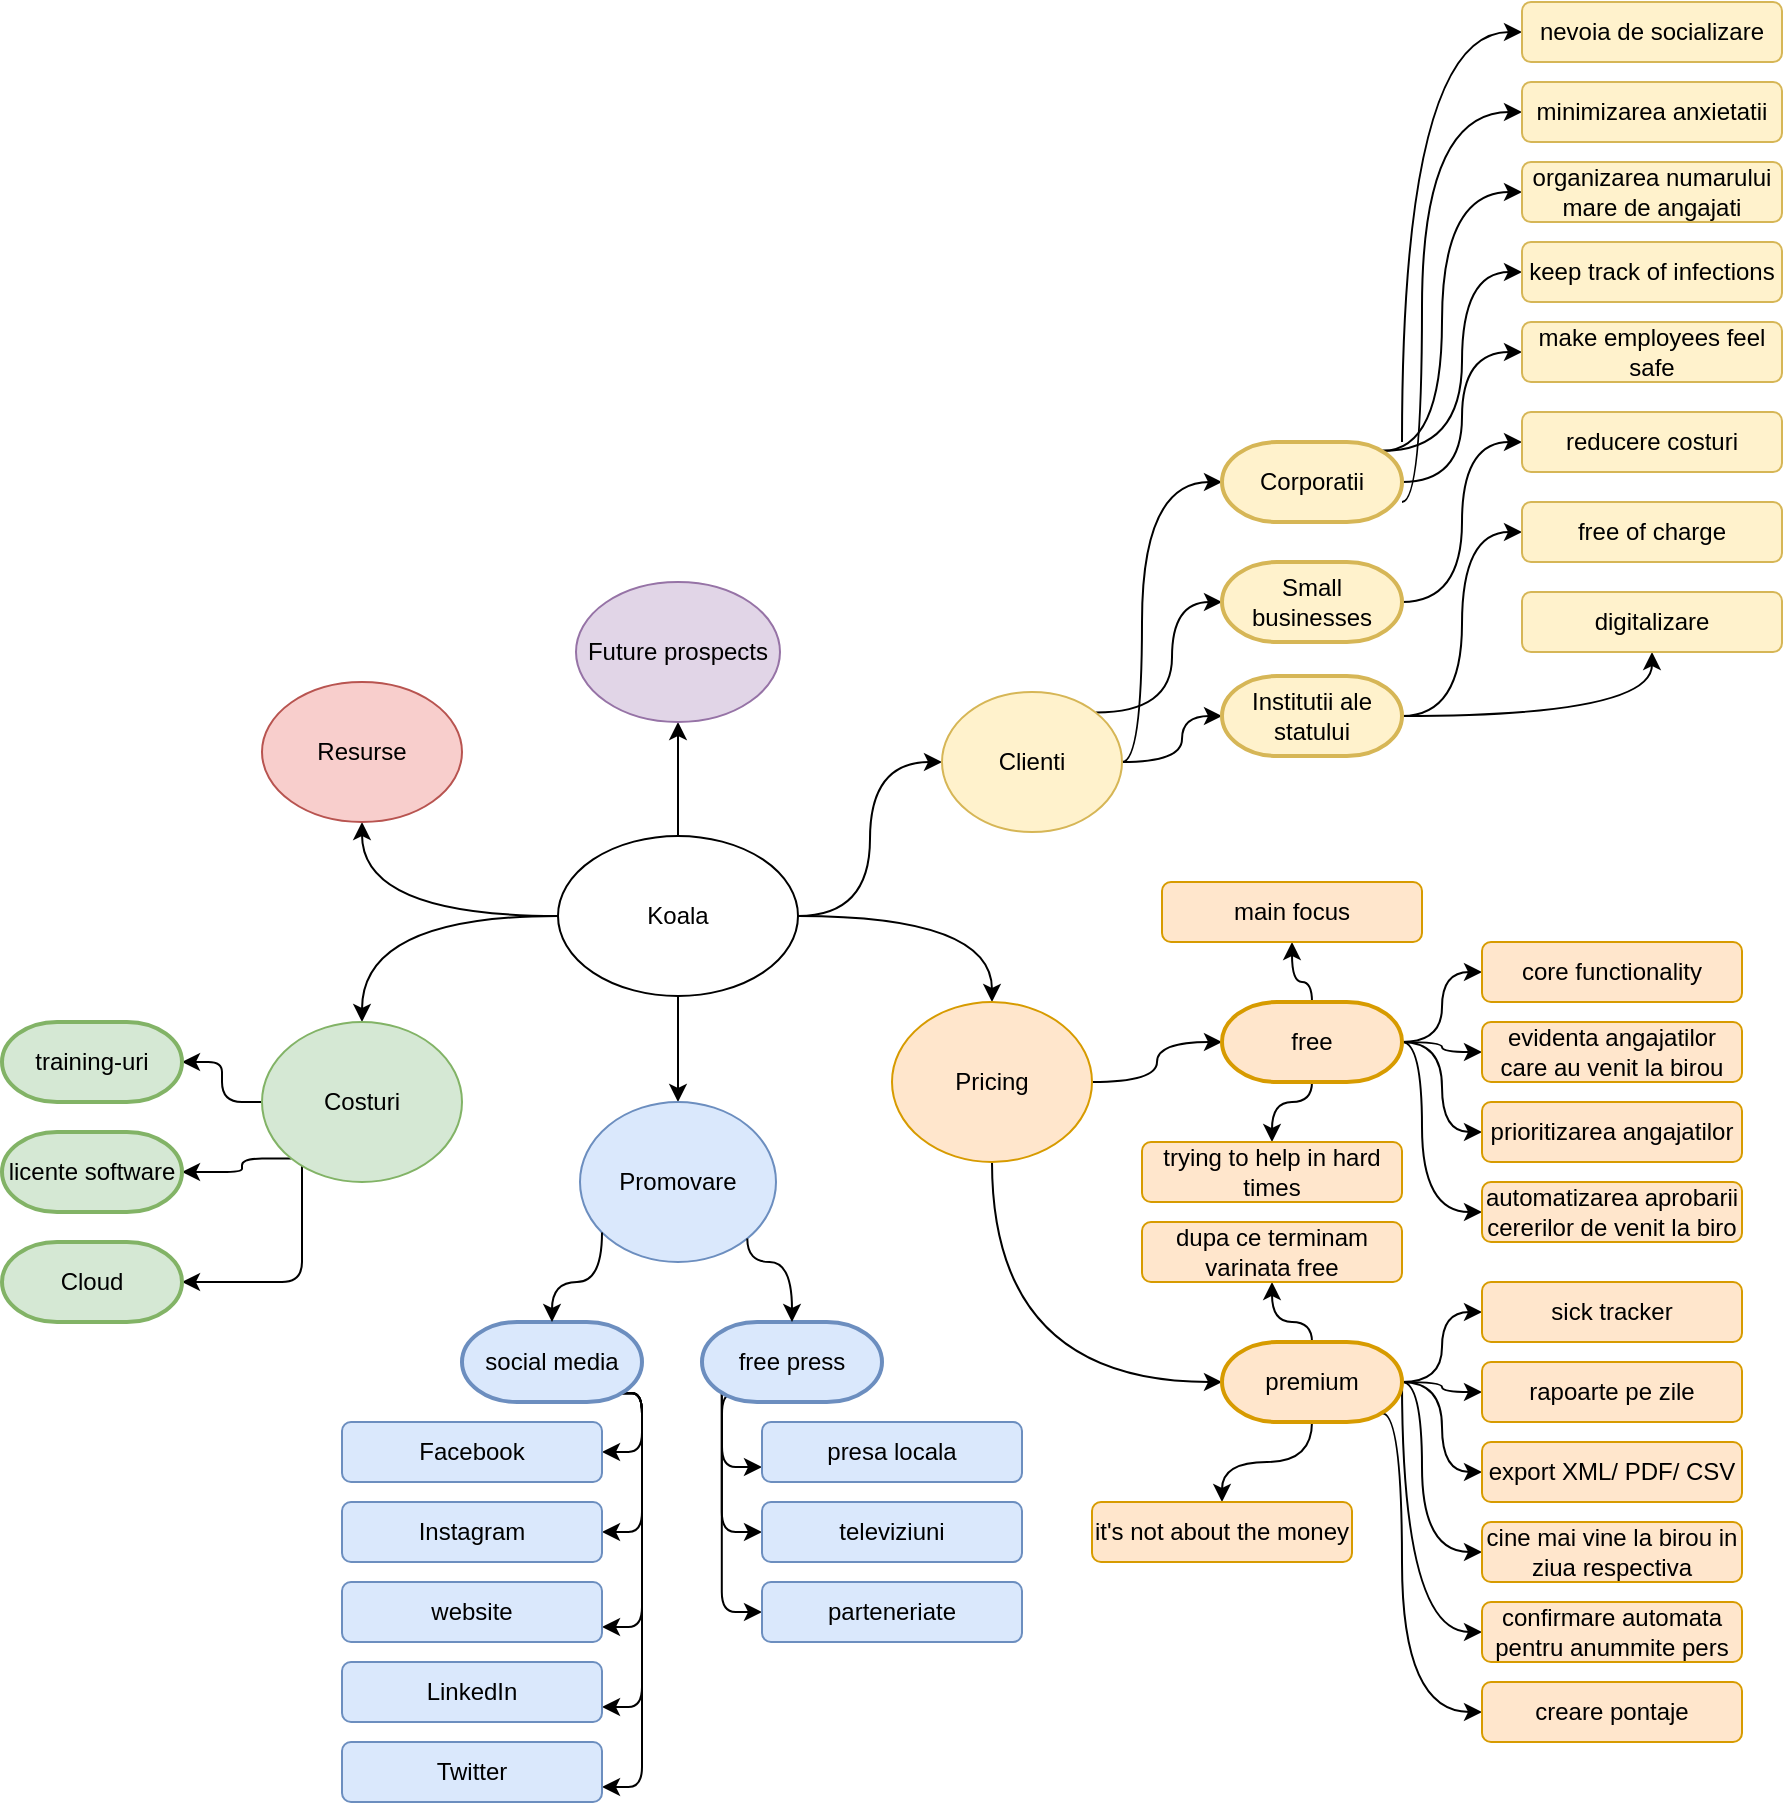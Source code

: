 <mxfile version="13.9.2" type="github">
  <diagram id="Va_Q2Z6FjLkRy5wQm_DS" name="Page-1">
    <mxGraphModel dx="946" dy="646" grid="1" gridSize="10" guides="1" tooltips="1" connect="1" arrows="1" fold="1" page="1" pageScale="1" pageWidth="2336" pageHeight="1654" math="0" shadow="0">
      <root>
        <mxCell id="0" />
        <mxCell id="1" parent="0" />
        <mxCell id="2nVb03XnOFbqIxCRd-F6-5" style="edgeStyle=orthogonalEdgeStyle;orthogonalLoop=1;jettySize=auto;html=1;entryX=0;entryY=0.5;entryDx=0;entryDy=0;curved=1;" parent="1" source="2nVb03XnOFbqIxCRd-F6-1" target="2nVb03XnOFbqIxCRd-F6-2" edge="1">
          <mxGeometry relative="1" as="geometry" />
        </mxCell>
        <mxCell id="2nVb03XnOFbqIxCRd-F6-8" style="edgeStyle=orthogonalEdgeStyle;curved=1;orthogonalLoop=1;jettySize=auto;html=1;" parent="1" source="2nVb03XnOFbqIxCRd-F6-1" target="2nVb03XnOFbqIxCRd-F6-6" edge="1">
          <mxGeometry relative="1" as="geometry" />
        </mxCell>
        <mxCell id="2nVb03XnOFbqIxCRd-F6-10" style="edgeStyle=orthogonalEdgeStyle;curved=1;orthogonalLoop=1;jettySize=auto;html=1;entryX=0.5;entryY=0;entryDx=0;entryDy=0;" parent="1" source="2nVb03XnOFbqIxCRd-F6-1" target="2nVb03XnOFbqIxCRd-F6-9" edge="1">
          <mxGeometry relative="1" as="geometry" />
        </mxCell>
        <mxCell id="2nVb03XnOFbqIxCRd-F6-12" style="edgeStyle=orthogonalEdgeStyle;curved=1;orthogonalLoop=1;jettySize=auto;html=1;" parent="1" source="2nVb03XnOFbqIxCRd-F6-1" target="2nVb03XnOFbqIxCRd-F6-11" edge="1">
          <mxGeometry relative="1" as="geometry" />
        </mxCell>
        <mxCell id="2nVb03XnOFbqIxCRd-F6-14" style="edgeStyle=orthogonalEdgeStyle;curved=1;orthogonalLoop=1;jettySize=auto;html=1;entryX=0.5;entryY=1;entryDx=0;entryDy=0;" parent="1" source="2nVb03XnOFbqIxCRd-F6-1" target="2nVb03XnOFbqIxCRd-F6-13" edge="1">
          <mxGeometry relative="1" as="geometry" />
        </mxCell>
        <mxCell id="2nVb03XnOFbqIxCRd-F6-16" style="edgeStyle=orthogonalEdgeStyle;curved=1;orthogonalLoop=1;jettySize=auto;html=1;entryX=0.5;entryY=1;entryDx=0;entryDy=0;" parent="1" source="2nVb03XnOFbqIxCRd-F6-1" target="2nVb03XnOFbqIxCRd-F6-15" edge="1">
          <mxGeometry relative="1" as="geometry" />
        </mxCell>
        <mxCell id="2nVb03XnOFbqIxCRd-F6-1" value="Koala" style="ellipse;whiteSpace=wrap;html=1;" parent="1" vertex="1">
          <mxGeometry x="1108" y="787" width="120" height="80" as="geometry" />
        </mxCell>
        <mxCell id="2nVb03XnOFbqIxCRd-F6-18" style="edgeStyle=orthogonalEdgeStyle;curved=1;orthogonalLoop=1;jettySize=auto;html=1;exitX=1;exitY=0.5;exitDx=0;exitDy=0;entryX=0;entryY=0.5;entryDx=0;entryDy=0;entryPerimeter=0;" parent="1" source="2nVb03XnOFbqIxCRd-F6-2" target="2nVb03XnOFbqIxCRd-F6-17" edge="1">
          <mxGeometry relative="1" as="geometry">
            <Array as="points">
              <mxPoint x="1400" y="750" />
              <mxPoint x="1400" y="610" />
            </Array>
          </mxGeometry>
        </mxCell>
        <mxCell id="2nVb03XnOFbqIxCRd-F6-22" style="edgeStyle=orthogonalEdgeStyle;curved=1;orthogonalLoop=1;jettySize=auto;html=1;entryX=0;entryY=0.5;entryDx=0;entryDy=0;entryPerimeter=0;" parent="1" source="2nVb03XnOFbqIxCRd-F6-2" target="2nVb03XnOFbqIxCRd-F6-21" edge="1">
          <mxGeometry relative="1" as="geometry">
            <Array as="points">
              <mxPoint x="1420" y="750" />
              <mxPoint x="1420" y="727" />
            </Array>
          </mxGeometry>
        </mxCell>
        <mxCell id="2nVb03XnOFbqIxCRd-F6-77" style="edgeStyle=orthogonalEdgeStyle;curved=1;orthogonalLoop=1;jettySize=auto;html=1;exitX=1;exitY=0;exitDx=0;exitDy=0;entryX=0;entryY=0.5;entryDx=0;entryDy=0;entryPerimeter=0;" parent="1" source="2nVb03XnOFbqIxCRd-F6-2" target="2nVb03XnOFbqIxCRd-F6-19" edge="1">
          <mxGeometry relative="1" as="geometry" />
        </mxCell>
        <mxCell id="2nVb03XnOFbqIxCRd-F6-2" value="Clienti" style="ellipse;whiteSpace=wrap;html=1;fillColor=#fff2cc;strokeColor=#d6b656;" parent="1" vertex="1">
          <mxGeometry x="1300" y="715" width="90" height="70" as="geometry" />
        </mxCell>
        <mxCell id="2nVb03XnOFbqIxCRd-F6-42" style="edgeStyle=orthogonalEdgeStyle;curved=1;orthogonalLoop=1;jettySize=auto;html=1;entryX=0;entryY=0.5;entryDx=0;entryDy=0;entryPerimeter=0;" parent="1" source="2nVb03XnOFbqIxCRd-F6-6" target="2nVb03XnOFbqIxCRd-F6-41" edge="1">
          <mxGeometry relative="1" as="geometry" />
        </mxCell>
        <mxCell id="2nVb03XnOFbqIxCRd-F6-44" style="edgeStyle=orthogonalEdgeStyle;curved=1;orthogonalLoop=1;jettySize=auto;html=1;entryX=0;entryY=0.5;entryDx=0;entryDy=0;entryPerimeter=0;exitX=0.5;exitY=1;exitDx=0;exitDy=0;" parent="1" source="2nVb03XnOFbqIxCRd-F6-6" target="2nVb03XnOFbqIxCRd-F6-43" edge="1">
          <mxGeometry relative="1" as="geometry" />
        </mxCell>
        <mxCell id="2nVb03XnOFbqIxCRd-F6-6" value="Pricing" style="ellipse;whiteSpace=wrap;html=1;fillColor=#ffe6cc;strokeColor=#d79b00;" parent="1" vertex="1">
          <mxGeometry x="1275" y="870" width="100" height="80" as="geometry" />
        </mxCell>
        <mxCell id="2nVb03XnOFbqIxCRd-F6-9" value="Promovare" style="ellipse;whiteSpace=wrap;html=1;fillColor=#dae8fc;strokeColor=#6c8ebf;" parent="1" vertex="1">
          <mxGeometry x="1119" y="920" width="98" height="80" as="geometry" />
        </mxCell>
        <mxCell id="upSCspArTriGyhxUzlXV-28" style="edgeStyle=orthogonalEdgeStyle;rounded=1;orthogonalLoop=1;jettySize=auto;html=1;exitX=0;exitY=0.5;exitDx=0;exitDy=0;" edge="1" parent="1" source="2nVb03XnOFbqIxCRd-F6-11" target="upSCspArTriGyhxUzlXV-24">
          <mxGeometry relative="1" as="geometry" />
        </mxCell>
        <mxCell id="upSCspArTriGyhxUzlXV-30" style="edgeStyle=orthogonalEdgeStyle;rounded=1;orthogonalLoop=1;jettySize=auto;html=1;exitX=0;exitY=1;exitDx=0;exitDy=0;strokeColor=none;" edge="1" parent="1" source="2nVb03XnOFbqIxCRd-F6-11" target="upSCspArTriGyhxUzlXV-25">
          <mxGeometry relative="1" as="geometry" />
        </mxCell>
        <mxCell id="upSCspArTriGyhxUzlXV-31" style="edgeStyle=orthogonalEdgeStyle;rounded=1;orthogonalLoop=1;jettySize=auto;html=1;exitX=0;exitY=1;exitDx=0;exitDy=0;" edge="1" parent="1" source="2nVb03XnOFbqIxCRd-F6-11" target="upSCspArTriGyhxUzlXV-25">
          <mxGeometry relative="1" as="geometry">
            <Array as="points">
              <mxPoint x="950" y="948" />
              <mxPoint x="950" y="955" />
            </Array>
          </mxGeometry>
        </mxCell>
        <mxCell id="upSCspArTriGyhxUzlXV-34" style="edgeStyle=orthogonalEdgeStyle;rounded=1;orthogonalLoop=1;jettySize=auto;html=1;entryX=1;entryY=0.5;entryDx=0;entryDy=0;entryPerimeter=0;" edge="1" parent="1" source="2nVb03XnOFbqIxCRd-F6-11" target="upSCspArTriGyhxUzlXV-33">
          <mxGeometry relative="1" as="geometry">
            <Array as="points">
              <mxPoint x="980" y="1010" />
            </Array>
          </mxGeometry>
        </mxCell>
        <mxCell id="2nVb03XnOFbqIxCRd-F6-11" value="Costuri" style="ellipse;whiteSpace=wrap;html=1;fillColor=#d5e8d4;strokeColor=#82b366;" parent="1" vertex="1">
          <mxGeometry x="960" y="880" width="100" height="80" as="geometry" />
        </mxCell>
        <mxCell id="2nVb03XnOFbqIxCRd-F6-13" value="Resurse" style="ellipse;whiteSpace=wrap;html=1;fillColor=#f8cecc;strokeColor=#b85450;" parent="1" vertex="1">
          <mxGeometry x="960" y="710" width="100" height="70" as="geometry" />
        </mxCell>
        <mxCell id="2nVb03XnOFbqIxCRd-F6-15" value="Future prospects" style="ellipse;whiteSpace=wrap;html=1;fillColor=#e1d5e7;strokeColor=#9673a6;" parent="1" vertex="1">
          <mxGeometry x="1117" y="660" width="102" height="70" as="geometry" />
        </mxCell>
        <mxCell id="2nVb03XnOFbqIxCRd-F6-29" style="edgeStyle=orthogonalEdgeStyle;curved=1;orthogonalLoop=1;jettySize=auto;html=1;entryX=0;entryY=0.5;entryDx=0;entryDy=0;" parent="1" source="2nVb03XnOFbqIxCRd-F6-17" target="2nVb03XnOFbqIxCRd-F6-28" edge="1">
          <mxGeometry relative="1" as="geometry" />
        </mxCell>
        <mxCell id="2nVb03XnOFbqIxCRd-F6-31" style="edgeStyle=orthogonalEdgeStyle;curved=1;orthogonalLoop=1;jettySize=auto;html=1;entryX=0;entryY=0.5;entryDx=0;entryDy=0;" parent="1" source="2nVb03XnOFbqIxCRd-F6-17" target="2nVb03XnOFbqIxCRd-F6-30" edge="1">
          <mxGeometry relative="1" as="geometry">
            <Array as="points">
              <mxPoint x="1485" y="620" />
              <mxPoint x="1540" y="620" />
              <mxPoint x="1540" y="545" />
            </Array>
          </mxGeometry>
        </mxCell>
        <mxCell id="2nVb03XnOFbqIxCRd-F6-33" style="edgeStyle=orthogonalEdgeStyle;curved=1;orthogonalLoop=1;jettySize=auto;html=1;entryX=0;entryY=0.5;entryDx=0;entryDy=0;" parent="1" source="2nVb03XnOFbqIxCRd-F6-17" target="2nVb03XnOFbqIxCRd-F6-32" edge="1">
          <mxGeometry relative="1" as="geometry">
            <Array as="points">
              <mxPoint x="1485" y="620" />
              <mxPoint x="1530" y="620" />
              <mxPoint x="1530" y="505" />
            </Array>
          </mxGeometry>
        </mxCell>
        <mxCell id="2nVb03XnOFbqIxCRd-F6-75" style="edgeStyle=orthogonalEdgeStyle;curved=1;orthogonalLoop=1;jettySize=auto;html=1;exitX=0.89;exitY=0.11;exitDx=0;exitDy=0;exitPerimeter=0;entryX=0;entryY=0.5;entryDx=0;entryDy=0;" parent="1" source="2nVb03XnOFbqIxCRd-F6-17" target="2nVb03XnOFbqIxCRd-F6-23" edge="1">
          <mxGeometry relative="1" as="geometry">
            <Array as="points">
              <mxPoint x="1550" y="594" />
              <mxPoint x="1550" y="465" />
            </Array>
          </mxGeometry>
        </mxCell>
        <mxCell id="2nVb03XnOFbqIxCRd-F6-76" style="edgeStyle=orthogonalEdgeStyle;curved=1;orthogonalLoop=1;jettySize=auto;html=1;exitX=0.89;exitY=0.11;exitDx=0;exitDy=0;exitPerimeter=0;entryX=0;entryY=0.5;entryDx=0;entryDy=0;" parent="1" source="2nVb03XnOFbqIxCRd-F6-17" target="2nVb03XnOFbqIxCRd-F6-26" edge="1">
          <mxGeometry relative="1" as="geometry" />
        </mxCell>
        <mxCell id="2nVb03XnOFbqIxCRd-F6-17" value="Corporatii" style="strokeWidth=2;html=1;shape=mxgraph.flowchart.terminator;whiteSpace=wrap;fillColor=#fff2cc;strokeColor=#d6b656;" parent="1" vertex="1">
          <mxGeometry x="1440" y="590" width="90" height="40" as="geometry" />
        </mxCell>
        <mxCell id="2nVb03XnOFbqIxCRd-F6-35" style="edgeStyle=orthogonalEdgeStyle;curved=1;orthogonalLoop=1;jettySize=auto;html=1;entryX=0;entryY=0.5;entryDx=0;entryDy=0;" parent="1" source="2nVb03XnOFbqIxCRd-F6-19" target="2nVb03XnOFbqIxCRd-F6-34" edge="1">
          <mxGeometry relative="1" as="geometry" />
        </mxCell>
        <mxCell id="2nVb03XnOFbqIxCRd-F6-19" value="Small businesses" style="strokeWidth=2;html=1;shape=mxgraph.flowchart.terminator;whiteSpace=wrap;fillColor=#fff2cc;strokeColor=#d6b656;" parent="1" vertex="1">
          <mxGeometry x="1440" y="650" width="90" height="40" as="geometry" />
        </mxCell>
        <mxCell id="2nVb03XnOFbqIxCRd-F6-37" style="edgeStyle=orthogonalEdgeStyle;curved=1;orthogonalLoop=1;jettySize=auto;html=1;entryX=0;entryY=0.5;entryDx=0;entryDy=0;" parent="1" source="2nVb03XnOFbqIxCRd-F6-21" target="2nVb03XnOFbqIxCRd-F6-36" edge="1">
          <mxGeometry relative="1" as="geometry" />
        </mxCell>
        <mxCell id="2nVb03XnOFbqIxCRd-F6-39" style="edgeStyle=orthogonalEdgeStyle;curved=1;orthogonalLoop=1;jettySize=auto;html=1;exitX=1;exitY=0.5;exitDx=0;exitDy=0;exitPerimeter=0;" parent="1" source="2nVb03XnOFbqIxCRd-F6-21" target="2nVb03XnOFbqIxCRd-F6-38" edge="1">
          <mxGeometry relative="1" as="geometry" />
        </mxCell>
        <mxCell id="2nVb03XnOFbqIxCRd-F6-21" value="Institutii ale statului" style="strokeWidth=2;html=1;shape=mxgraph.flowchart.terminator;whiteSpace=wrap;fillColor=#fff2cc;strokeColor=#d6b656;" parent="1" vertex="1">
          <mxGeometry x="1440" y="707" width="90" height="40" as="geometry" />
        </mxCell>
        <mxCell id="2nVb03XnOFbqIxCRd-F6-23" value="organizarea numarului mare de angajati" style="rounded=1;whiteSpace=wrap;html=1;fillColor=#fff2cc;strokeColor=#d6b656;" parent="1" vertex="1">
          <mxGeometry x="1590" y="450" width="130" height="30" as="geometry" />
        </mxCell>
        <mxCell id="2nVb03XnOFbqIxCRd-F6-26" value="keep track of infections" style="rounded=1;whiteSpace=wrap;html=1;fillColor=#fff2cc;strokeColor=#d6b656;" parent="1" vertex="1">
          <mxGeometry x="1590" y="490" width="130" height="30" as="geometry" />
        </mxCell>
        <mxCell id="2nVb03XnOFbqIxCRd-F6-28" value="make employees feel safe" style="rounded=1;whiteSpace=wrap;html=1;fillColor=#fff2cc;strokeColor=#d6b656;" parent="1" vertex="1">
          <mxGeometry x="1590" y="530" width="130" height="30" as="geometry" />
        </mxCell>
        <mxCell id="2nVb03XnOFbqIxCRd-F6-30" value="minimizarea anxietatii" style="rounded=1;whiteSpace=wrap;html=1;fillColor=#fff2cc;strokeColor=#d6b656;" parent="1" vertex="1">
          <mxGeometry x="1590" y="410" width="130" height="30" as="geometry" />
        </mxCell>
        <mxCell id="2nVb03XnOFbqIxCRd-F6-32" value="nevoia de socializare" style="rounded=1;whiteSpace=wrap;html=1;fillColor=#fff2cc;strokeColor=#d6b656;" parent="1" vertex="1">
          <mxGeometry x="1590" y="370" width="130" height="30" as="geometry" />
        </mxCell>
        <mxCell id="2nVb03XnOFbqIxCRd-F6-34" value="reducere costuri" style="rounded=1;whiteSpace=wrap;html=1;fillColor=#fff2cc;strokeColor=#d6b656;" parent="1" vertex="1">
          <mxGeometry x="1590" y="575" width="130" height="30" as="geometry" />
        </mxCell>
        <mxCell id="2nVb03XnOFbqIxCRd-F6-36" value="free of charge" style="rounded=1;whiteSpace=wrap;html=1;fillColor=#fff2cc;strokeColor=#d6b656;" parent="1" vertex="1">
          <mxGeometry x="1590" y="620" width="130" height="30" as="geometry" />
        </mxCell>
        <mxCell id="2nVb03XnOFbqIxCRd-F6-38" value="digitalizare" style="rounded=1;whiteSpace=wrap;html=1;fillColor=#fff2cc;strokeColor=#d6b656;" parent="1" vertex="1">
          <mxGeometry x="1590" y="665" width="130" height="30" as="geometry" />
        </mxCell>
        <mxCell id="2nVb03XnOFbqIxCRd-F6-46" style="edgeStyle=orthogonalEdgeStyle;curved=1;orthogonalLoop=1;jettySize=auto;html=1;entryX=0;entryY=0.5;entryDx=0;entryDy=0;" parent="1" source="2nVb03XnOFbqIxCRd-F6-41" target="2nVb03XnOFbqIxCRd-F6-45" edge="1">
          <mxGeometry relative="1" as="geometry" />
        </mxCell>
        <mxCell id="2nVb03XnOFbqIxCRd-F6-48" style="edgeStyle=orthogonalEdgeStyle;curved=1;orthogonalLoop=1;jettySize=auto;html=1;entryX=0;entryY=0.5;entryDx=0;entryDy=0;" parent="1" source="2nVb03XnOFbqIxCRd-F6-41" target="2nVb03XnOFbqIxCRd-F6-47" edge="1">
          <mxGeometry relative="1" as="geometry" />
        </mxCell>
        <mxCell id="2nVb03XnOFbqIxCRd-F6-50" style="edgeStyle=orthogonalEdgeStyle;curved=1;orthogonalLoop=1;jettySize=auto;html=1;exitX=1;exitY=0.5;exitDx=0;exitDy=0;exitPerimeter=0;entryX=0;entryY=0.5;entryDx=0;entryDy=0;" parent="1" source="2nVb03XnOFbqIxCRd-F6-41" target="2nVb03XnOFbqIxCRd-F6-49" edge="1">
          <mxGeometry relative="1" as="geometry" />
        </mxCell>
        <mxCell id="2nVb03XnOFbqIxCRd-F6-53" style="edgeStyle=orthogonalEdgeStyle;curved=1;orthogonalLoop=1;jettySize=auto;html=1;exitX=1;exitY=0.5;exitDx=0;exitDy=0;exitPerimeter=0;entryX=0;entryY=0.5;entryDx=0;entryDy=0;" parent="1" source="2nVb03XnOFbqIxCRd-F6-41" target="2nVb03XnOFbqIxCRd-F6-51" edge="1">
          <mxGeometry relative="1" as="geometry">
            <Array as="points">
              <mxPoint x="1540" y="890" />
              <mxPoint x="1540" y="975" />
            </Array>
          </mxGeometry>
        </mxCell>
        <mxCell id="2nVb03XnOFbqIxCRd-F6-67" style="edgeStyle=orthogonalEdgeStyle;curved=1;orthogonalLoop=1;jettySize=auto;html=1;entryX=0.5;entryY=1;entryDx=0;entryDy=0;" parent="1" source="2nVb03XnOFbqIxCRd-F6-41" target="2nVb03XnOFbqIxCRd-F6-66" edge="1">
          <mxGeometry relative="1" as="geometry">
            <Array as="points">
              <mxPoint x="1485" y="860" />
              <mxPoint x="1475" y="860" />
            </Array>
          </mxGeometry>
        </mxCell>
        <mxCell id="2nVb03XnOFbqIxCRd-F6-69" style="edgeStyle=orthogonalEdgeStyle;curved=1;orthogonalLoop=1;jettySize=auto;html=1;entryX=0.5;entryY=0;entryDx=0;entryDy=0;" parent="1" source="2nVb03XnOFbqIxCRd-F6-41" target="2nVb03XnOFbqIxCRd-F6-68" edge="1">
          <mxGeometry relative="1" as="geometry">
            <Array as="points">
              <mxPoint x="1485" y="920" />
              <mxPoint x="1465" y="920" />
            </Array>
          </mxGeometry>
        </mxCell>
        <mxCell id="2nVb03XnOFbqIxCRd-F6-41" value="free" style="strokeWidth=2;html=1;shape=mxgraph.flowchart.terminator;whiteSpace=wrap;fillColor=#ffe6cc;strokeColor=#d79b00;" parent="1" vertex="1">
          <mxGeometry x="1440" y="870" width="90" height="40" as="geometry" />
        </mxCell>
        <mxCell id="2nVb03XnOFbqIxCRd-F6-55" style="edgeStyle=orthogonalEdgeStyle;curved=1;orthogonalLoop=1;jettySize=auto;html=1;entryX=0;entryY=0.5;entryDx=0;entryDy=0;" parent="1" source="2nVb03XnOFbqIxCRd-F6-43" target="2nVb03XnOFbqIxCRd-F6-54" edge="1">
          <mxGeometry relative="1" as="geometry" />
        </mxCell>
        <mxCell id="2nVb03XnOFbqIxCRd-F6-57" style="edgeStyle=orthogonalEdgeStyle;curved=1;orthogonalLoop=1;jettySize=auto;html=1;entryX=0;entryY=0.5;entryDx=0;entryDy=0;" parent="1" source="2nVb03XnOFbqIxCRd-F6-43" target="2nVb03XnOFbqIxCRd-F6-56" edge="1">
          <mxGeometry relative="1" as="geometry" />
        </mxCell>
        <mxCell id="2nVb03XnOFbqIxCRd-F6-59" style="edgeStyle=orthogonalEdgeStyle;curved=1;orthogonalLoop=1;jettySize=auto;html=1;entryX=0;entryY=0.5;entryDx=0;entryDy=0;" parent="1" source="2nVb03XnOFbqIxCRd-F6-43" target="2nVb03XnOFbqIxCRd-F6-58" edge="1">
          <mxGeometry relative="1" as="geometry" />
        </mxCell>
        <mxCell id="2nVb03XnOFbqIxCRd-F6-61" style="edgeStyle=orthogonalEdgeStyle;curved=1;orthogonalLoop=1;jettySize=auto;html=1;entryX=0;entryY=0.5;entryDx=0;entryDy=0;" parent="1" source="2nVb03XnOFbqIxCRd-F6-43" target="2nVb03XnOFbqIxCRd-F6-60" edge="1">
          <mxGeometry relative="1" as="geometry">
            <Array as="points">
              <mxPoint x="1540" y="1060" />
              <mxPoint x="1540" y="1145" />
            </Array>
          </mxGeometry>
        </mxCell>
        <mxCell id="2nVb03XnOFbqIxCRd-F6-63" style="edgeStyle=orthogonalEdgeStyle;curved=1;orthogonalLoop=1;jettySize=auto;html=1;exitX=1;exitY=0.5;exitDx=0;exitDy=0;exitPerimeter=0;entryX=0;entryY=0.5;entryDx=0;entryDy=0;" parent="1" source="2nVb03XnOFbqIxCRd-F6-43" target="2nVb03XnOFbqIxCRd-F6-62" edge="1">
          <mxGeometry relative="1" as="geometry">
            <Array as="points">
              <mxPoint x="1530" y="1185" />
            </Array>
          </mxGeometry>
        </mxCell>
        <mxCell id="2nVb03XnOFbqIxCRd-F6-65" style="edgeStyle=orthogonalEdgeStyle;curved=1;orthogonalLoop=1;jettySize=auto;html=1;exitX=0.89;exitY=0.89;exitDx=0;exitDy=0;exitPerimeter=0;entryX=0;entryY=0.5;entryDx=0;entryDy=0;" parent="1" source="2nVb03XnOFbqIxCRd-F6-43" target="2nVb03XnOFbqIxCRd-F6-64" edge="1">
          <mxGeometry relative="1" as="geometry">
            <Array as="points">
              <mxPoint x="1530" y="1076" />
              <mxPoint x="1530" y="1225" />
            </Array>
          </mxGeometry>
        </mxCell>
        <mxCell id="2nVb03XnOFbqIxCRd-F6-71" style="edgeStyle=orthogonalEdgeStyle;curved=1;orthogonalLoop=1;jettySize=auto;html=1;" parent="1" source="2nVb03XnOFbqIxCRd-F6-43" target="2nVb03XnOFbqIxCRd-F6-70" edge="1">
          <mxGeometry relative="1" as="geometry">
            <Array as="points">
              <mxPoint x="1485" y="1030" />
              <mxPoint x="1465" y="1030" />
            </Array>
          </mxGeometry>
        </mxCell>
        <mxCell id="2nVb03XnOFbqIxCRd-F6-74" style="edgeStyle=orthogonalEdgeStyle;curved=1;orthogonalLoop=1;jettySize=auto;html=1;entryX=0.5;entryY=0;entryDx=0;entryDy=0;" parent="1" source="2nVb03XnOFbqIxCRd-F6-43" target="2nVb03XnOFbqIxCRd-F6-73" edge="1">
          <mxGeometry relative="1" as="geometry" />
        </mxCell>
        <mxCell id="2nVb03XnOFbqIxCRd-F6-43" value="premium" style="strokeWidth=2;html=1;shape=mxgraph.flowchart.terminator;whiteSpace=wrap;fillColor=#ffe6cc;strokeColor=#d79b00;" parent="1" vertex="1">
          <mxGeometry x="1440" y="1040" width="90" height="40" as="geometry" />
        </mxCell>
        <mxCell id="2nVb03XnOFbqIxCRd-F6-45" value="core functionality" style="rounded=1;whiteSpace=wrap;html=1;fillColor=#ffe6cc;strokeColor=#d79b00;" parent="1" vertex="1">
          <mxGeometry x="1570" y="840" width="130" height="30" as="geometry" />
        </mxCell>
        <mxCell id="2nVb03XnOFbqIxCRd-F6-47" value="evidenta angajatilor care au venit la birou" style="rounded=1;whiteSpace=wrap;html=1;fillColor=#ffe6cc;strokeColor=#d79b00;" parent="1" vertex="1">
          <mxGeometry x="1570" y="880" width="130" height="30" as="geometry" />
        </mxCell>
        <mxCell id="2nVb03XnOFbqIxCRd-F6-49" value="prioritizarea angajatilor" style="rounded=1;whiteSpace=wrap;html=1;fillColor=#ffe6cc;strokeColor=#d79b00;" parent="1" vertex="1">
          <mxGeometry x="1570" y="920" width="130" height="30" as="geometry" />
        </mxCell>
        <mxCell id="2nVb03XnOFbqIxCRd-F6-51" value="automatizarea aprobarii cererilor de venit la biro" style="rounded=1;whiteSpace=wrap;html=1;fillColor=#ffe6cc;strokeColor=#d79b00;" parent="1" vertex="1">
          <mxGeometry x="1570" y="960" width="130" height="30" as="geometry" />
        </mxCell>
        <mxCell id="2nVb03XnOFbqIxCRd-F6-54" value="sick tracker" style="rounded=1;whiteSpace=wrap;html=1;fillColor=#ffe6cc;strokeColor=#d79b00;" parent="1" vertex="1">
          <mxGeometry x="1570" y="1010" width="130" height="30" as="geometry" />
        </mxCell>
        <mxCell id="2nVb03XnOFbqIxCRd-F6-56" value="rapoarte pe zile" style="rounded=1;whiteSpace=wrap;html=1;fillColor=#ffe6cc;strokeColor=#d79b00;" parent="1" vertex="1">
          <mxGeometry x="1570" y="1050" width="130" height="30" as="geometry" />
        </mxCell>
        <mxCell id="2nVb03XnOFbqIxCRd-F6-58" value="export XML/ PDF/ CSV" style="rounded=1;whiteSpace=wrap;html=1;fillColor=#ffe6cc;strokeColor=#d79b00;" parent="1" vertex="1">
          <mxGeometry x="1570" y="1090" width="130" height="30" as="geometry" />
        </mxCell>
        <mxCell id="2nVb03XnOFbqIxCRd-F6-60" value="cine mai vine la birou in ziua respectiva" style="rounded=1;whiteSpace=wrap;html=1;fillColor=#ffe6cc;strokeColor=#d79b00;" parent="1" vertex="1">
          <mxGeometry x="1570" y="1130" width="130" height="30" as="geometry" />
        </mxCell>
        <mxCell id="2nVb03XnOFbqIxCRd-F6-62" value="confirmare automata pentru anummite pers" style="rounded=1;whiteSpace=wrap;html=1;fillColor=#ffe6cc;strokeColor=#d79b00;" parent="1" vertex="1">
          <mxGeometry x="1570" y="1170" width="130" height="30" as="geometry" />
        </mxCell>
        <mxCell id="2nVb03XnOFbqIxCRd-F6-64" value="creare pontaje" style="rounded=1;whiteSpace=wrap;html=1;fillColor=#ffe6cc;strokeColor=#d79b00;" parent="1" vertex="1">
          <mxGeometry x="1570" y="1210" width="130" height="30" as="geometry" />
        </mxCell>
        <mxCell id="2nVb03XnOFbqIxCRd-F6-66" value="main focus" style="rounded=1;whiteSpace=wrap;html=1;fillColor=#ffe6cc;strokeColor=#d79b00;" parent="1" vertex="1">
          <mxGeometry x="1410" y="810" width="130" height="30" as="geometry" />
        </mxCell>
        <mxCell id="2nVb03XnOFbqIxCRd-F6-68" value="trying to help in hard times" style="rounded=1;whiteSpace=wrap;html=1;fillColor=#ffe6cc;strokeColor=#d79b00;" parent="1" vertex="1">
          <mxGeometry x="1400" y="940" width="130" height="30" as="geometry" />
        </mxCell>
        <mxCell id="2nVb03XnOFbqIxCRd-F6-70" value="dupa ce terminam varinata free" style="rounded=1;whiteSpace=wrap;html=1;fillColor=#ffe6cc;strokeColor=#d79b00;" parent="1" vertex="1">
          <mxGeometry x="1400" y="980" width="130" height="30" as="geometry" />
        </mxCell>
        <mxCell id="2nVb03XnOFbqIxCRd-F6-73" value="it&#39;s not about the money" style="rounded=1;whiteSpace=wrap;html=1;fillColor=#ffe6cc;strokeColor=#d79b00;" parent="1" vertex="1">
          <mxGeometry x="1375" y="1120" width="130" height="30" as="geometry" />
        </mxCell>
        <mxCell id="upSCspArTriGyhxUzlXV-21" style="edgeStyle=orthogonalEdgeStyle;rounded=1;orthogonalLoop=1;jettySize=auto;html=1;entryX=0;entryY=0.75;entryDx=0;entryDy=0;" edge="1" parent="1" target="upSCspArTriGyhxUzlXV-7">
          <mxGeometry relative="1" as="geometry">
            <mxPoint x="1200" y="1066" as="sourcePoint" />
            <Array as="points">
              <mxPoint x="1190" y="1066" />
              <mxPoint x="1190" y="1103" />
            </Array>
          </mxGeometry>
        </mxCell>
        <mxCell id="upSCspArTriGyhxUzlXV-22" style="edgeStyle=orthogonalEdgeStyle;rounded=1;orthogonalLoop=1;jettySize=auto;html=1;exitX=0.11;exitY=0.89;exitDx=0;exitDy=0;exitPerimeter=0;entryX=0;entryY=0.5;entryDx=0;entryDy=0;" edge="1" parent="1" source="upSCspArTriGyhxUzlXV-1" target="upSCspArTriGyhxUzlXV-8">
          <mxGeometry relative="1" as="geometry" />
        </mxCell>
        <mxCell id="upSCspArTriGyhxUzlXV-23" style="edgeStyle=orthogonalEdgeStyle;rounded=1;orthogonalLoop=1;jettySize=auto;html=1;exitX=0.11;exitY=0.89;exitDx=0;exitDy=0;exitPerimeter=0;" edge="1" parent="1" source="upSCspArTriGyhxUzlXV-1">
          <mxGeometry relative="1" as="geometry">
            <mxPoint x="1210" y="1175" as="targetPoint" />
            <Array as="points">
              <mxPoint x="1190" y="1175" />
              <mxPoint x="1210" y="1175" />
            </Array>
          </mxGeometry>
        </mxCell>
        <mxCell id="upSCspArTriGyhxUzlXV-1" value="free press" style="strokeWidth=2;html=1;shape=mxgraph.flowchart.terminator;whiteSpace=wrap;fillColor=#dae8fc;strokeColor=#6c8ebf;" vertex="1" parent="1">
          <mxGeometry x="1180" y="1030" width="90" height="40" as="geometry" />
        </mxCell>
        <mxCell id="upSCspArTriGyhxUzlXV-16" style="edgeStyle=orthogonalEdgeStyle;rounded=1;orthogonalLoop=1;jettySize=auto;html=1;exitX=0.89;exitY=0.89;exitDx=0;exitDy=0;exitPerimeter=0;entryX=1;entryY=0.5;entryDx=0;entryDy=0;" edge="1" parent="1" source="upSCspArTriGyhxUzlXV-2" target="upSCspArTriGyhxUzlXV-9">
          <mxGeometry relative="1" as="geometry">
            <Array as="points">
              <mxPoint x="1150" y="1066" />
              <mxPoint x="1150" y="1095" />
            </Array>
          </mxGeometry>
        </mxCell>
        <mxCell id="upSCspArTriGyhxUzlXV-17" style="edgeStyle=orthogonalEdgeStyle;rounded=1;orthogonalLoop=1;jettySize=auto;html=1;exitX=0.89;exitY=0.89;exitDx=0;exitDy=0;exitPerimeter=0;entryX=1;entryY=0.5;entryDx=0;entryDy=0;" edge="1" parent="1" source="upSCspArTriGyhxUzlXV-2" target="upSCspArTriGyhxUzlXV-10">
          <mxGeometry relative="1" as="geometry">
            <Array as="points">
              <mxPoint x="1150" y="1066" />
              <mxPoint x="1150" y="1135" />
            </Array>
          </mxGeometry>
        </mxCell>
        <mxCell id="upSCspArTriGyhxUzlXV-18" style="edgeStyle=orthogonalEdgeStyle;rounded=1;orthogonalLoop=1;jettySize=auto;html=1;exitX=0.89;exitY=0.89;exitDx=0;exitDy=0;exitPerimeter=0;entryX=1;entryY=0.75;entryDx=0;entryDy=0;" edge="1" parent="1" source="upSCspArTriGyhxUzlXV-2" target="upSCspArTriGyhxUzlXV-11">
          <mxGeometry relative="1" as="geometry">
            <Array as="points">
              <mxPoint x="1150" y="1066" />
              <mxPoint x="1150" y="1183" />
            </Array>
          </mxGeometry>
        </mxCell>
        <mxCell id="upSCspArTriGyhxUzlXV-19" style="edgeStyle=orthogonalEdgeStyle;rounded=1;orthogonalLoop=1;jettySize=auto;html=1;exitX=0.89;exitY=0.89;exitDx=0;exitDy=0;exitPerimeter=0;entryX=1;entryY=0.75;entryDx=0;entryDy=0;" edge="1" parent="1" source="upSCspArTriGyhxUzlXV-2" target="upSCspArTriGyhxUzlXV-12">
          <mxGeometry relative="1" as="geometry">
            <Array as="points">
              <mxPoint x="1150" y="1066" />
              <mxPoint x="1150" y="1223" />
            </Array>
          </mxGeometry>
        </mxCell>
        <mxCell id="upSCspArTriGyhxUzlXV-20" style="edgeStyle=orthogonalEdgeStyle;rounded=1;orthogonalLoop=1;jettySize=auto;html=1;exitX=0.89;exitY=0.89;exitDx=0;exitDy=0;exitPerimeter=0;entryX=1;entryY=0.75;entryDx=0;entryDy=0;" edge="1" parent="1" source="upSCspArTriGyhxUzlXV-2" target="upSCspArTriGyhxUzlXV-13">
          <mxGeometry relative="1" as="geometry">
            <Array as="points">
              <mxPoint x="1150" y="1066" />
              <mxPoint x="1150" y="1263" />
            </Array>
          </mxGeometry>
        </mxCell>
        <mxCell id="upSCspArTriGyhxUzlXV-2" value="social media" style="strokeWidth=2;html=1;shape=mxgraph.flowchart.terminator;whiteSpace=wrap;fillColor=#dae8fc;strokeColor=#6c8ebf;" vertex="1" parent="1">
          <mxGeometry x="1060" y="1030" width="90" height="40" as="geometry" />
        </mxCell>
        <mxCell id="upSCspArTriGyhxUzlXV-4" style="edgeStyle=orthogonalEdgeStyle;curved=1;orthogonalLoop=1;jettySize=auto;html=1;entryX=0.5;entryY=0;entryDx=0;entryDy=0;entryPerimeter=0;" edge="1" parent="1" source="2nVb03XnOFbqIxCRd-F6-9" target="upSCspArTriGyhxUzlXV-2">
          <mxGeometry relative="1" as="geometry">
            <mxPoint x="1150" y="1000" as="sourcePoint" />
            <mxPoint x="1215" y="980" as="targetPoint" />
            <Array as="points">
              <mxPoint x="1130" y="1010" />
              <mxPoint x="1105" y="1010" />
            </Array>
          </mxGeometry>
        </mxCell>
        <mxCell id="upSCspArTriGyhxUzlXV-6" style="edgeStyle=orthogonalEdgeStyle;curved=1;orthogonalLoop=1;jettySize=auto;html=1;entryX=0.5;entryY=0;entryDx=0;entryDy=0;entryPerimeter=0;exitX=1;exitY=1;exitDx=0;exitDy=0;" edge="1" parent="1" source="2nVb03XnOFbqIxCRd-F6-9" target="upSCspArTriGyhxUzlXV-1">
          <mxGeometry relative="1" as="geometry">
            <mxPoint x="1140" y="995.253" as="sourcePoint" />
            <mxPoint x="1115" y="1040" as="targetPoint" />
            <Array as="points">
              <mxPoint x="1203" y="1000" />
              <mxPoint x="1225" y="1000" />
            </Array>
          </mxGeometry>
        </mxCell>
        <mxCell id="upSCspArTriGyhxUzlXV-7" value="presa locala" style="rounded=1;whiteSpace=wrap;html=1;fillColor=#dae8fc;strokeColor=#6c8ebf;" vertex="1" parent="1">
          <mxGeometry x="1210" y="1080" width="130" height="30" as="geometry" />
        </mxCell>
        <mxCell id="upSCspArTriGyhxUzlXV-8" value="televiziuni" style="rounded=1;whiteSpace=wrap;html=1;fillColor=#dae8fc;strokeColor=#6c8ebf;" vertex="1" parent="1">
          <mxGeometry x="1210" y="1120" width="130" height="30" as="geometry" />
        </mxCell>
        <mxCell id="upSCspArTriGyhxUzlXV-9" value="Facebook" style="rounded=1;whiteSpace=wrap;html=1;fillColor=#dae8fc;strokeColor=#6c8ebf;" vertex="1" parent="1">
          <mxGeometry x="1000" y="1080" width="130" height="30" as="geometry" />
        </mxCell>
        <mxCell id="upSCspArTriGyhxUzlXV-10" value="Instagram" style="rounded=1;whiteSpace=wrap;html=1;fillColor=#dae8fc;strokeColor=#6c8ebf;" vertex="1" parent="1">
          <mxGeometry x="1000" y="1120" width="130" height="30" as="geometry" />
        </mxCell>
        <mxCell id="upSCspArTriGyhxUzlXV-11" value="website" style="rounded=1;whiteSpace=wrap;html=1;fillColor=#dae8fc;strokeColor=#6c8ebf;" vertex="1" parent="1">
          <mxGeometry x="1000" y="1160" width="130" height="30" as="geometry" />
        </mxCell>
        <mxCell id="upSCspArTriGyhxUzlXV-12" value="LinkedIn" style="rounded=1;whiteSpace=wrap;html=1;fillColor=#dae8fc;strokeColor=#6c8ebf;" vertex="1" parent="1">
          <mxGeometry x="1000" y="1200" width="130" height="30" as="geometry" />
        </mxCell>
        <mxCell id="upSCspArTriGyhxUzlXV-13" value="Twitter" style="rounded=1;whiteSpace=wrap;html=1;fillColor=#dae8fc;strokeColor=#6c8ebf;" vertex="1" parent="1">
          <mxGeometry x="1000" y="1240" width="130" height="30" as="geometry" />
        </mxCell>
        <mxCell id="upSCspArTriGyhxUzlXV-14" value="parteneriate" style="rounded=1;whiteSpace=wrap;html=1;fillColor=#dae8fc;strokeColor=#6c8ebf;" vertex="1" parent="1">
          <mxGeometry x="1210" y="1160" width="130" height="30" as="geometry" />
        </mxCell>
        <mxCell id="upSCspArTriGyhxUzlXV-24" value="training-uri" style="strokeWidth=2;html=1;shape=mxgraph.flowchart.terminator;whiteSpace=wrap;fillColor=#d5e8d4;strokeColor=#82b366;" vertex="1" parent="1">
          <mxGeometry x="830" y="880" width="90" height="40" as="geometry" />
        </mxCell>
        <mxCell id="upSCspArTriGyhxUzlXV-25" value="licente software" style="strokeWidth=2;html=1;shape=mxgraph.flowchart.terminator;whiteSpace=wrap;fillColor=#d5e8d4;strokeColor=#82b366;" vertex="1" parent="1">
          <mxGeometry x="830" y="935" width="90" height="40" as="geometry" />
        </mxCell>
        <mxCell id="upSCspArTriGyhxUzlXV-33" value="Cloud" style="strokeWidth=2;html=1;shape=mxgraph.flowchart.terminator;whiteSpace=wrap;fillColor=#d5e8d4;strokeColor=#82b366;" vertex="1" parent="1">
          <mxGeometry x="830" y="990" width="90" height="40" as="geometry" />
        </mxCell>
      </root>
    </mxGraphModel>
  </diagram>
</mxfile>
